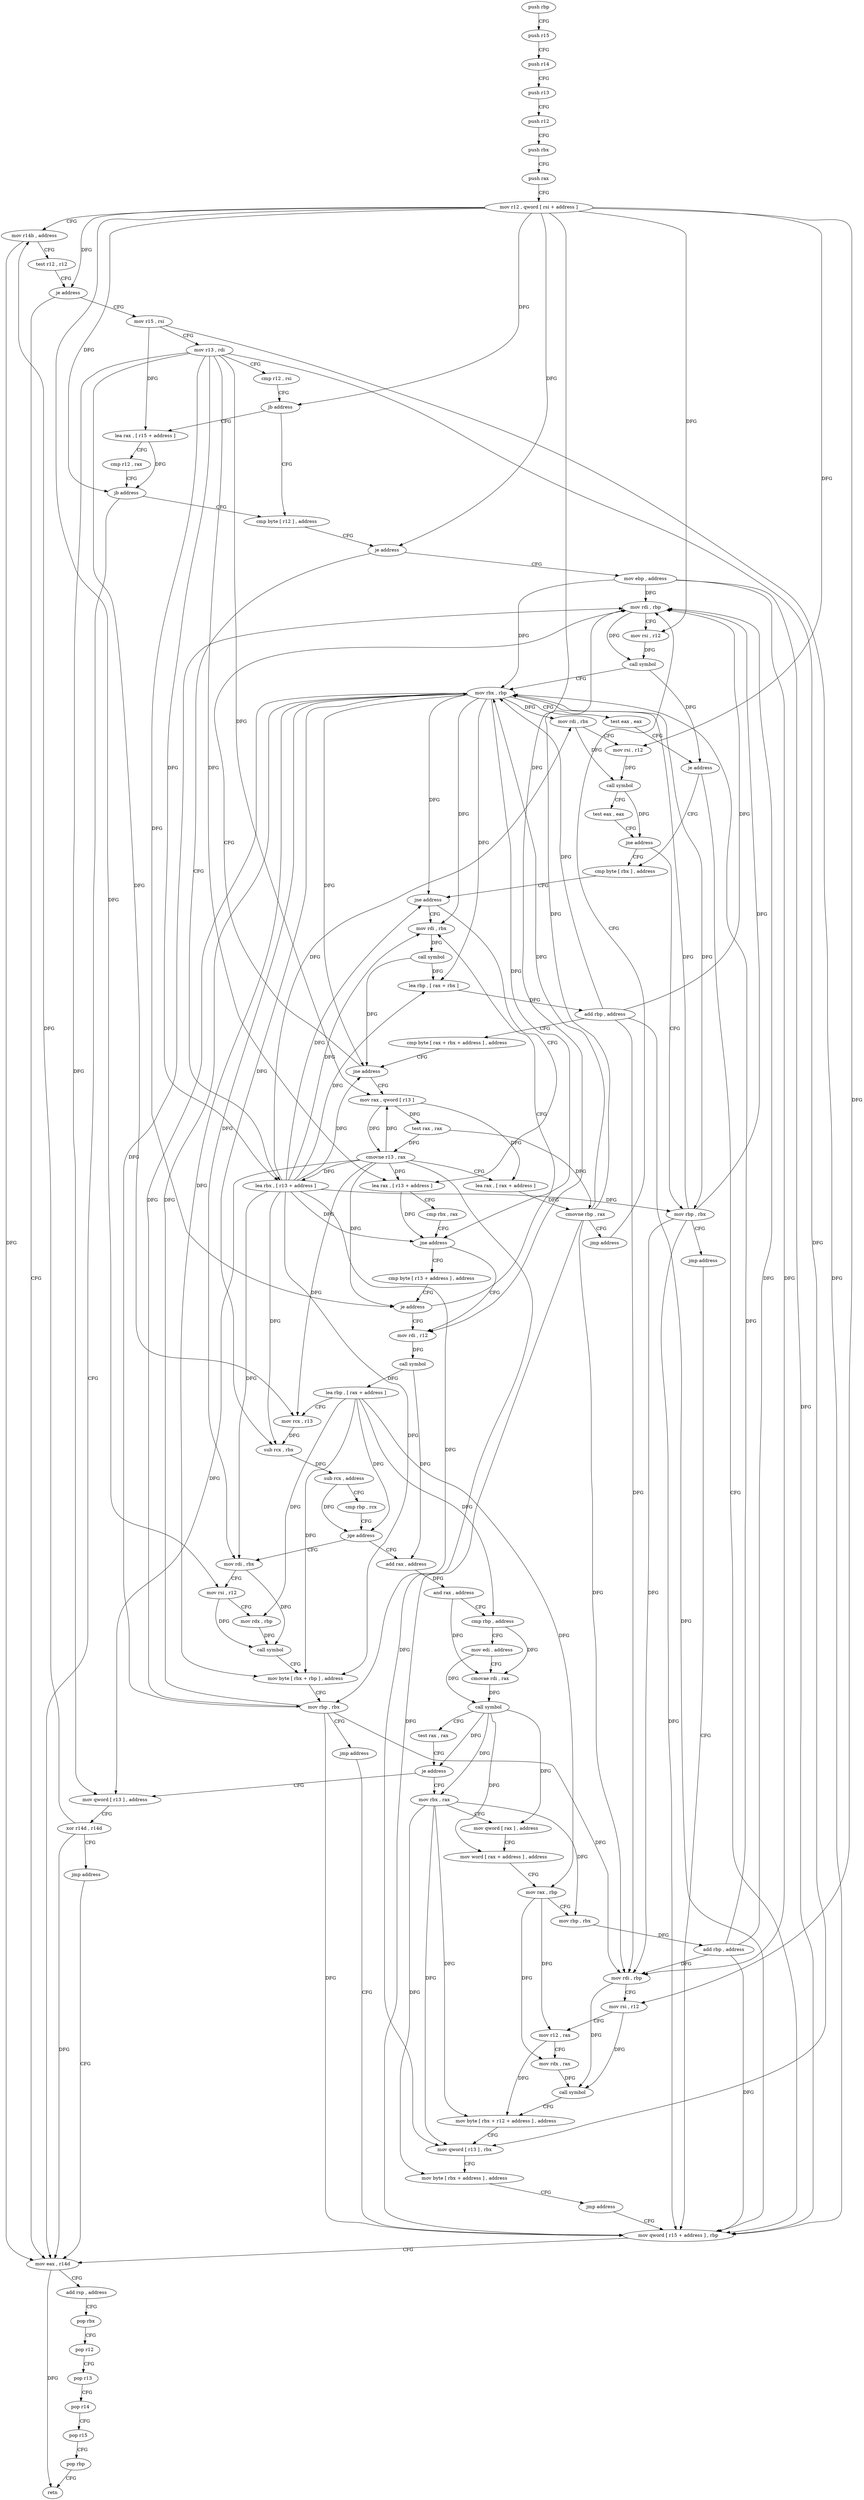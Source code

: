 digraph "func" {
"4387808" [label = "push rbp" ]
"4387809" [label = "push r15" ]
"4387811" [label = "push r14" ]
"4387813" [label = "push r13" ]
"4387815" [label = "push r12" ]
"4387817" [label = "push rbx" ]
"4387818" [label = "push rax" ]
"4387819" [label = "mov r12 , qword [ rsi + address ]" ]
"4387823" [label = "mov r14b , address" ]
"4387826" [label = "test r12 , r12" ]
"4387829" [label = "je address" ]
"4387996" [label = "mov eax , r14d" ]
"4387835" [label = "mov r15 , rsi" ]
"4387999" [label = "add rsp , address" ]
"4388003" [label = "pop rbx" ]
"4388004" [label = "pop r12" ]
"4388006" [label = "pop r13" ]
"4388008" [label = "pop r14" ]
"4388010" [label = "pop r15" ]
"4388012" [label = "pop rbp" ]
"4388013" [label = "retn" ]
"4387838" [label = "mov r13 , rdi" ]
"4387841" [label = "cmp r12 , rsi" ]
"4387844" [label = "jb address" ]
"4387859" [label = "cmp byte [ r12 ] , address" ]
"4387846" [label = "lea rax , [ r15 + address ]" ]
"4387864" [label = "je address" ]
"4387987" [label = "mov ebp , address" ]
"4387866" [label = "lea rbx , [ r13 + address ]" ]
"4387850" [label = "cmp r12 , rax" ]
"4387853" [label = "jb address" ]
"4387992" [label = "mov qword [ r15 + address ] , rbp" ]
"4387870" [label = "mov rdi , rbx" ]
"4387873" [label = "mov rsi , r12" ]
"4387876" [label = "call symbol" ]
"4387881" [label = "test eax , eax" ]
"4387883" [label = "jne address" ]
"4387922" [label = "cmp byte [ rbx ] , address" ]
"4387885" [label = "mov rbp , rbx" ]
"4387925" [label = "jne address" ]
"4387943" [label = "mov rdi , rbx" ]
"4387927" [label = "lea rax , [ r13 + address ]" ]
"4387888" [label = "jmp address" ]
"4387946" [label = "call symbol" ]
"4387951" [label = "lea rbp , [ rax + rbx ]" ]
"4387955" [label = "add rbp , address" ]
"4387959" [label = "cmp byte [ rax + rbx + address ] , address" ]
"4387964" [label = "jne address" ]
"4387904" [label = "mov rdi , rbp" ]
"4387966" [label = "mov rax , qword [ r13 ]" ]
"4387931" [label = "cmp rbx , rax" ]
"4387934" [label = "jne address" ]
"4388014" [label = "mov rdi , r12" ]
"4387936" [label = "cmp byte [ r13 + address ] , address" ]
"4387907" [label = "mov rsi , r12" ]
"4387910" [label = "call symbol" ]
"4387915" [label = "mov rbx , rbp" ]
"4387918" [label = "test eax , eax" ]
"4387920" [label = "je address" ]
"4387970" [label = "test rax , rax" ]
"4387973" [label = "cmovne r13 , rax" ]
"4387977" [label = "lea rax , [ rax + address ]" ]
"4387981" [label = "cmovne rbp , rax" ]
"4387985" [label = "jmp address" ]
"4388017" [label = "call symbol" ]
"4388022" [label = "lea rbp , [ rax + address ]" ]
"4388026" [label = "mov rcx , r13" ]
"4388029" [label = "sub rcx , rbx" ]
"4388032" [label = "sub rcx , address" ]
"4388036" [label = "cmp rbp , rcx" ]
"4388039" [label = "jge address" ]
"4388064" [label = "add rax , address" ]
"4388041" [label = "mov rdi , rbx" ]
"4387941" [label = "je address" ]
"4388068" [label = "and rax , address" ]
"4388072" [label = "cmp rbp , address" ]
"4388076" [label = "mov edi , address" ]
"4388081" [label = "cmovae rdi , rax" ]
"4388085" [label = "call symbol" ]
"4388090" [label = "test rax , rax" ]
"4388093" [label = "je address" ]
"4388157" [label = "mov qword [ r13 ] , address" ]
"4388095" [label = "mov rbx , rax" ]
"4388044" [label = "mov rsi , r12" ]
"4388047" [label = "mov rdx , rbp" ]
"4388050" [label = "call symbol" ]
"4388055" [label = "mov byte [ rbx + rbp ] , address" ]
"4388059" [label = "mov rbp , rbx" ]
"4388062" [label = "jmp address" ]
"4388165" [label = "xor r14d , r14d" ]
"4388168" [label = "jmp address" ]
"4388098" [label = "mov qword [ rax ] , address" ]
"4388105" [label = "mov word [ rax + address ] , address" ]
"4388111" [label = "mov rax , rbp" ]
"4388114" [label = "mov rbp , rbx" ]
"4388117" [label = "add rbp , address" ]
"4388121" [label = "mov rdi , rbp" ]
"4388124" [label = "mov rsi , r12" ]
"4388127" [label = "mov r12 , rax" ]
"4388130" [label = "mov rdx , rax" ]
"4388133" [label = "call symbol" ]
"4388138" [label = "mov byte [ rbx + r12 + address ] , address" ]
"4388144" [label = "mov qword [ r13 ] , rbx" ]
"4388148" [label = "mov byte [ rbx + address ] , address" ]
"4388152" [label = "jmp address" ]
"4387808" -> "4387809" [ label = "CFG" ]
"4387809" -> "4387811" [ label = "CFG" ]
"4387811" -> "4387813" [ label = "CFG" ]
"4387813" -> "4387815" [ label = "CFG" ]
"4387815" -> "4387817" [ label = "CFG" ]
"4387817" -> "4387818" [ label = "CFG" ]
"4387818" -> "4387819" [ label = "CFG" ]
"4387819" -> "4387823" [ label = "CFG" ]
"4387819" -> "4387829" [ label = "DFG" ]
"4387819" -> "4387844" [ label = "DFG" ]
"4387819" -> "4387864" [ label = "DFG" ]
"4387819" -> "4387853" [ label = "DFG" ]
"4387819" -> "4387873" [ label = "DFG" ]
"4387819" -> "4387907" [ label = "DFG" ]
"4387819" -> "4388014" [ label = "DFG" ]
"4387819" -> "4388044" [ label = "DFG" ]
"4387819" -> "4388124" [ label = "DFG" ]
"4387823" -> "4387826" [ label = "CFG" ]
"4387823" -> "4387996" [ label = "DFG" ]
"4387826" -> "4387829" [ label = "CFG" ]
"4387829" -> "4387996" [ label = "CFG" ]
"4387829" -> "4387835" [ label = "CFG" ]
"4387996" -> "4387999" [ label = "CFG" ]
"4387996" -> "4388013" [ label = "DFG" ]
"4387835" -> "4387838" [ label = "CFG" ]
"4387835" -> "4387846" [ label = "DFG" ]
"4387835" -> "4387992" [ label = "DFG" ]
"4387999" -> "4388003" [ label = "CFG" ]
"4388003" -> "4388004" [ label = "CFG" ]
"4388004" -> "4388006" [ label = "CFG" ]
"4388006" -> "4388008" [ label = "CFG" ]
"4388008" -> "4388010" [ label = "CFG" ]
"4388010" -> "4388012" [ label = "CFG" ]
"4388012" -> "4388013" [ label = "CFG" ]
"4387838" -> "4387841" [ label = "CFG" ]
"4387838" -> "4387866" [ label = "DFG" ]
"4387838" -> "4387927" [ label = "DFG" ]
"4387838" -> "4387966" [ label = "DFG" ]
"4387838" -> "4388026" [ label = "DFG" ]
"4387838" -> "4387941" [ label = "DFG" ]
"4387838" -> "4388157" [ label = "DFG" ]
"4387838" -> "4388144" [ label = "DFG" ]
"4387841" -> "4387844" [ label = "CFG" ]
"4387844" -> "4387859" [ label = "CFG" ]
"4387844" -> "4387846" [ label = "CFG" ]
"4387859" -> "4387864" [ label = "CFG" ]
"4387846" -> "4387850" [ label = "CFG" ]
"4387846" -> "4387853" [ label = "DFG" ]
"4387864" -> "4387987" [ label = "CFG" ]
"4387864" -> "4387866" [ label = "CFG" ]
"4387987" -> "4387992" [ label = "DFG" ]
"4387987" -> "4387904" [ label = "DFG" ]
"4387987" -> "4387915" [ label = "DFG" ]
"4387987" -> "4388121" [ label = "DFG" ]
"4387866" -> "4387870" [ label = "DFG" ]
"4387866" -> "4387925" [ label = "DFG" ]
"4387866" -> "4387885" [ label = "DFG" ]
"4387866" -> "4387943" [ label = "DFG" ]
"4387866" -> "4387951" [ label = "DFG" ]
"4387866" -> "4387964" [ label = "DFG" ]
"4387866" -> "4387934" [ label = "DFG" ]
"4387866" -> "4388029" [ label = "DFG" ]
"4387866" -> "4388041" [ label = "DFG" ]
"4387866" -> "4388055" [ label = "DFG" ]
"4387866" -> "4388059" [ label = "DFG" ]
"4387850" -> "4387853" [ label = "CFG" ]
"4387853" -> "4387996" [ label = "CFG" ]
"4387853" -> "4387859" [ label = "CFG" ]
"4387992" -> "4387996" [ label = "CFG" ]
"4387870" -> "4387873" [ label = "CFG" ]
"4387870" -> "4387876" [ label = "DFG" ]
"4387873" -> "4387876" [ label = "DFG" ]
"4387876" -> "4387881" [ label = "CFG" ]
"4387876" -> "4387883" [ label = "DFG" ]
"4387881" -> "4387883" [ label = "CFG" ]
"4387883" -> "4387922" [ label = "CFG" ]
"4387883" -> "4387885" [ label = "CFG" ]
"4387922" -> "4387925" [ label = "CFG" ]
"4387885" -> "4387888" [ label = "CFG" ]
"4387885" -> "4387992" [ label = "DFG" ]
"4387885" -> "4387904" [ label = "DFG" ]
"4387885" -> "4387915" [ label = "DFG" ]
"4387885" -> "4388121" [ label = "DFG" ]
"4387925" -> "4387943" [ label = "CFG" ]
"4387925" -> "4387927" [ label = "CFG" ]
"4387943" -> "4387946" [ label = "DFG" ]
"4387927" -> "4387931" [ label = "CFG" ]
"4387927" -> "4387934" [ label = "DFG" ]
"4387888" -> "4387992" [ label = "CFG" ]
"4387946" -> "4387951" [ label = "DFG" ]
"4387946" -> "4387964" [ label = "DFG" ]
"4387951" -> "4387955" [ label = "DFG" ]
"4387955" -> "4387959" [ label = "CFG" ]
"4387955" -> "4387992" [ label = "DFG" ]
"4387955" -> "4387904" [ label = "DFG" ]
"4387955" -> "4387915" [ label = "DFG" ]
"4387955" -> "4388121" [ label = "DFG" ]
"4387959" -> "4387964" [ label = "CFG" ]
"4387964" -> "4387904" [ label = "CFG" ]
"4387964" -> "4387966" [ label = "CFG" ]
"4387904" -> "4387907" [ label = "CFG" ]
"4387904" -> "4387910" [ label = "DFG" ]
"4387966" -> "4387970" [ label = "DFG" ]
"4387966" -> "4387973" [ label = "DFG" ]
"4387966" -> "4387977" [ label = "DFG" ]
"4387931" -> "4387934" [ label = "CFG" ]
"4387934" -> "4388014" [ label = "CFG" ]
"4387934" -> "4387936" [ label = "CFG" ]
"4388014" -> "4388017" [ label = "DFG" ]
"4387936" -> "4387941" [ label = "CFG" ]
"4387907" -> "4387910" [ label = "DFG" ]
"4387910" -> "4387915" [ label = "CFG" ]
"4387910" -> "4387920" [ label = "DFG" ]
"4387915" -> "4387918" [ label = "CFG" ]
"4387915" -> "4387870" [ label = "DFG" ]
"4387915" -> "4387925" [ label = "DFG" ]
"4387915" -> "4387885" [ label = "DFG" ]
"4387915" -> "4387943" [ label = "DFG" ]
"4387915" -> "4387951" [ label = "DFG" ]
"4387915" -> "4387964" [ label = "DFG" ]
"4387915" -> "4387934" [ label = "DFG" ]
"4387915" -> "4388029" [ label = "DFG" ]
"4387915" -> "4388041" [ label = "DFG" ]
"4387915" -> "4388055" [ label = "DFG" ]
"4387915" -> "4388059" [ label = "DFG" ]
"4387918" -> "4387920" [ label = "CFG" ]
"4387920" -> "4387992" [ label = "CFG" ]
"4387920" -> "4387922" [ label = "CFG" ]
"4387970" -> "4387973" [ label = "DFG" ]
"4387970" -> "4387981" [ label = "DFG" ]
"4387973" -> "4387977" [ label = "CFG" ]
"4387973" -> "4387866" [ label = "DFG" ]
"4387973" -> "4387927" [ label = "DFG" ]
"4387973" -> "4387966" [ label = "DFG" ]
"4387973" -> "4388026" [ label = "DFG" ]
"4387973" -> "4387941" [ label = "DFG" ]
"4387973" -> "4388157" [ label = "DFG" ]
"4387973" -> "4388144" [ label = "DFG" ]
"4387977" -> "4387981" [ label = "DFG" ]
"4387981" -> "4387985" [ label = "CFG" ]
"4387981" -> "4387992" [ label = "DFG" ]
"4387981" -> "4387904" [ label = "DFG" ]
"4387981" -> "4387915" [ label = "DFG" ]
"4387981" -> "4388121" [ label = "DFG" ]
"4387985" -> "4387904" [ label = "CFG" ]
"4388017" -> "4388022" [ label = "DFG" ]
"4388017" -> "4388064" [ label = "DFG" ]
"4388022" -> "4388026" [ label = "CFG" ]
"4388022" -> "4388039" [ label = "DFG" ]
"4388022" -> "4388072" [ label = "DFG" ]
"4388022" -> "4388047" [ label = "DFG" ]
"4388022" -> "4388055" [ label = "DFG" ]
"4388022" -> "4388111" [ label = "DFG" ]
"4388026" -> "4388029" [ label = "DFG" ]
"4388029" -> "4388032" [ label = "DFG" ]
"4388032" -> "4388036" [ label = "CFG" ]
"4388032" -> "4388039" [ label = "DFG" ]
"4388036" -> "4388039" [ label = "CFG" ]
"4388039" -> "4388064" [ label = "CFG" ]
"4388039" -> "4388041" [ label = "CFG" ]
"4388064" -> "4388068" [ label = "DFG" ]
"4388041" -> "4388044" [ label = "CFG" ]
"4388041" -> "4388050" [ label = "DFG" ]
"4387941" -> "4388014" [ label = "CFG" ]
"4387941" -> "4387943" [ label = "CFG" ]
"4388068" -> "4388072" [ label = "CFG" ]
"4388068" -> "4388081" [ label = "DFG" ]
"4388072" -> "4388076" [ label = "CFG" ]
"4388072" -> "4388081" [ label = "DFG" ]
"4388076" -> "4388081" [ label = "CFG" ]
"4388076" -> "4388085" [ label = "DFG" ]
"4388081" -> "4388085" [ label = "DFG" ]
"4388085" -> "4388090" [ label = "CFG" ]
"4388085" -> "4388093" [ label = "DFG" ]
"4388085" -> "4388095" [ label = "DFG" ]
"4388085" -> "4388098" [ label = "DFG" ]
"4388085" -> "4388105" [ label = "DFG" ]
"4388090" -> "4388093" [ label = "CFG" ]
"4388093" -> "4388157" [ label = "CFG" ]
"4388093" -> "4388095" [ label = "CFG" ]
"4388157" -> "4388165" [ label = "CFG" ]
"4388095" -> "4388098" [ label = "CFG" ]
"4388095" -> "4388114" [ label = "DFG" ]
"4388095" -> "4388138" [ label = "DFG" ]
"4388095" -> "4388144" [ label = "DFG" ]
"4388095" -> "4388148" [ label = "DFG" ]
"4388044" -> "4388047" [ label = "CFG" ]
"4388044" -> "4388050" [ label = "DFG" ]
"4388047" -> "4388050" [ label = "DFG" ]
"4388050" -> "4388055" [ label = "CFG" ]
"4388055" -> "4388059" [ label = "CFG" ]
"4388059" -> "4388062" [ label = "CFG" ]
"4388059" -> "4387992" [ label = "DFG" ]
"4388059" -> "4387904" [ label = "DFG" ]
"4388059" -> "4387915" [ label = "DFG" ]
"4388059" -> "4388121" [ label = "DFG" ]
"4388062" -> "4387992" [ label = "CFG" ]
"4388165" -> "4388168" [ label = "CFG" ]
"4388165" -> "4387823" [ label = "DFG" ]
"4388165" -> "4387996" [ label = "DFG" ]
"4388168" -> "4387996" [ label = "CFG" ]
"4388098" -> "4388105" [ label = "CFG" ]
"4388105" -> "4388111" [ label = "CFG" ]
"4388111" -> "4388114" [ label = "CFG" ]
"4388111" -> "4388127" [ label = "DFG" ]
"4388111" -> "4388130" [ label = "DFG" ]
"4388114" -> "4388117" [ label = "DFG" ]
"4388117" -> "4388121" [ label = "DFG" ]
"4388117" -> "4387992" [ label = "DFG" ]
"4388117" -> "4387904" [ label = "DFG" ]
"4388117" -> "4387915" [ label = "DFG" ]
"4388121" -> "4388124" [ label = "CFG" ]
"4388121" -> "4388133" [ label = "DFG" ]
"4388124" -> "4388127" [ label = "CFG" ]
"4388124" -> "4388133" [ label = "DFG" ]
"4388127" -> "4388130" [ label = "CFG" ]
"4388127" -> "4388138" [ label = "DFG" ]
"4388130" -> "4388133" [ label = "DFG" ]
"4388133" -> "4388138" [ label = "CFG" ]
"4388138" -> "4388144" [ label = "CFG" ]
"4388144" -> "4388148" [ label = "CFG" ]
"4388148" -> "4388152" [ label = "CFG" ]
"4388152" -> "4387992" [ label = "CFG" ]
}
